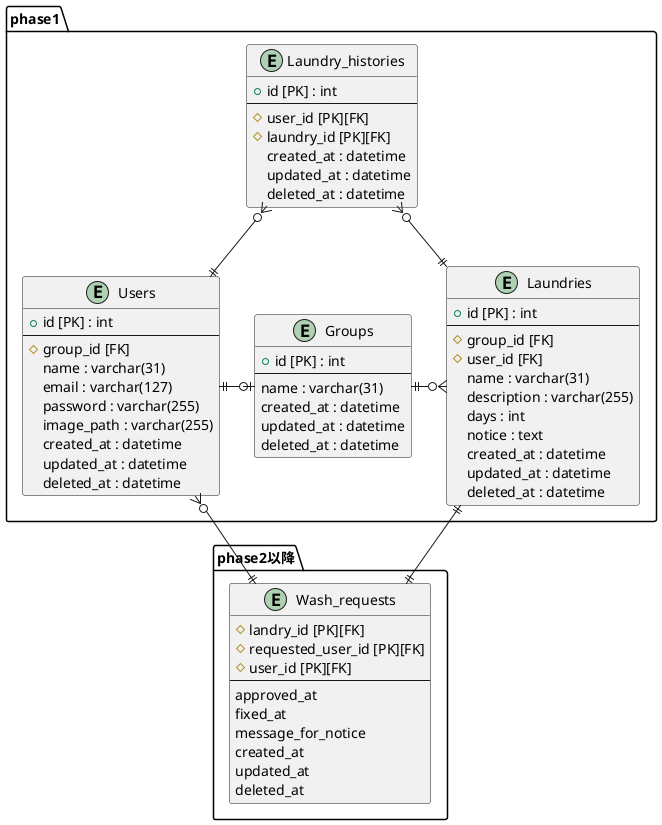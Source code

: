 @startuml

package phase1{
    entity Laundry_histories{
        + id [PK] : int
        --
        # user_id [PK][FK]
        # laundry_id [PK][FK]
        created_at : datetime
        updated_at : datetime
        deleted_at : datetime
    }

    entity Users{
    + id [PK] : int
    --
    # group_id [FK]
    name : varchar(31)
    email : varchar(127)
    password : varchar(255)
    image_path : varchar(255)
    created_at : datetime
    updated_at : datetime
    deleted_at : datetime
    }

    entity Groups
    {
    + id [PK] : int
    --
    name : varchar(31)
    created_at : datetime
    updated_at : datetime
    deleted_at : datetime
    }

    entity Laundries{
    + id [PK] : int
    --
    # group_id [FK]
    # user_id [FK]
    name : varchar(31)
    description : varchar(255)
    days : int
    notice : text
    created_at : datetime
    updated_at : datetime
    deleted_at : datetime
    }
}


package  phase2以降{
    entity Wash_requests{
    # landry_id [PK][FK]
    # requested_user_id [PK][FK]
    # user_id [PK][FK]
    --
    approved_at
    fixed_at
    message_for_notice
    created_at
    updated_at
    deleted_at
    }
}

Laundry_histories }o--|| Users
Laundry_histories }o-|| Laundries
Users ||-o| Groups
Groups ||-o{ Laundries
Laundries ||-|| Wash_requests
Users }o--|| Wash_requests



@enduml
